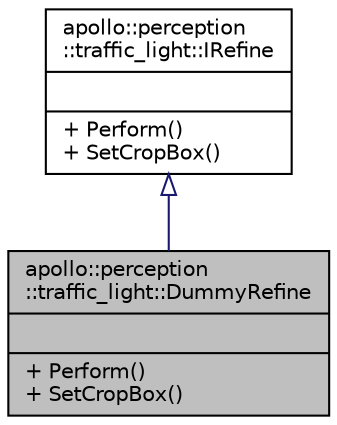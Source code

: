 digraph "apollo::perception::traffic_light::DummyRefine"
{
  edge [fontname="Helvetica",fontsize="10",labelfontname="Helvetica",labelfontsize="10"];
  node [fontname="Helvetica",fontsize="10",shape=record];
  Node2 [label="{apollo::perception\l::traffic_light::DummyRefine\n||+ Perform()\l+ SetCropBox()\l}",height=0.2,width=0.4,color="black", fillcolor="grey75", style="filled", fontcolor="black"];
  Node3 -> Node2 [dir="back",color="midnightblue",fontsize="10",style="solid",arrowtail="onormal",fontname="Helvetica"];
  Node3 [label="{apollo::perception\l::traffic_light::IRefine\n||+ Perform()\l+ SetCropBox()\l}",height=0.2,width=0.4,color="black", fillcolor="white", style="filled",URL="$classapollo_1_1perception_1_1traffic__light_1_1IRefine.html"];
}
